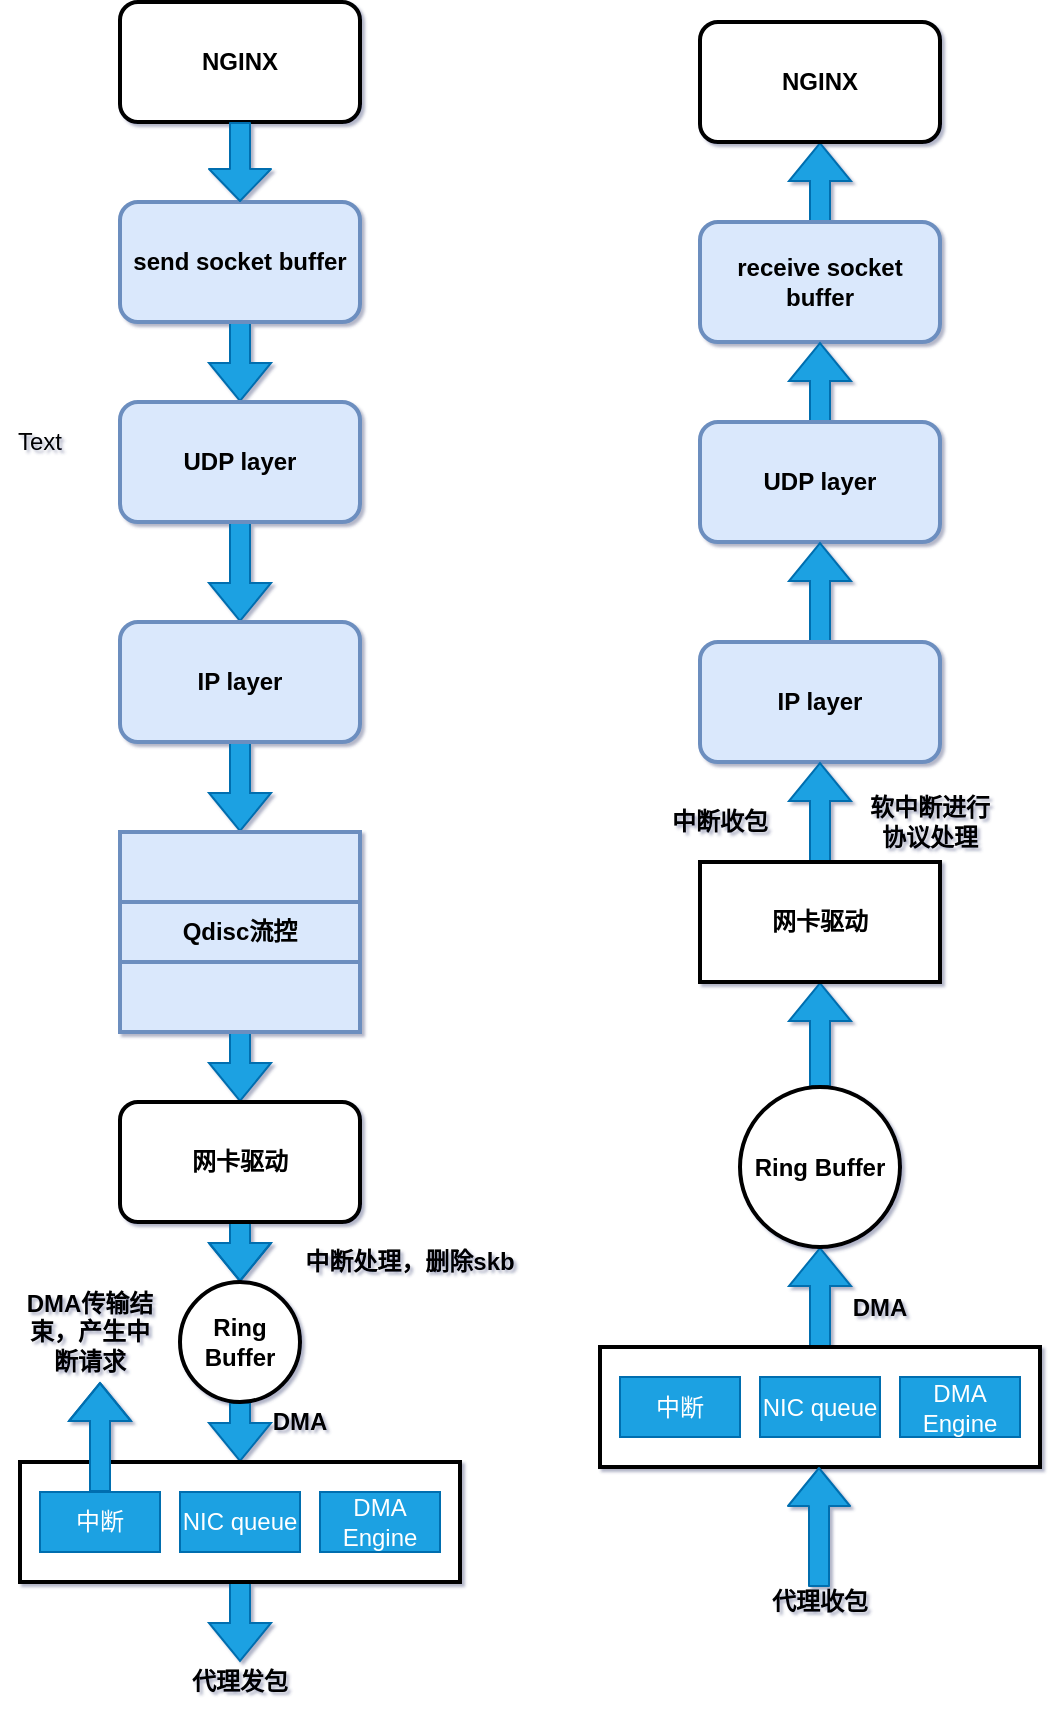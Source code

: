 <mxfile version="15.0.6" type="github">
  <diagram name="Page-1" id="c7558073-3199-34d8-9f00-42111426c3f3">
    <mxGraphModel dx="1580" dy="884" grid="1" gridSize="10" guides="0" tooltips="1" connect="1" arrows="1" fold="1" page="1" pageScale="1" pageWidth="826" pageHeight="1169" background="none" math="0" shadow="1">
      <root>
        <mxCell id="0" />
        <mxCell id="1" parent="0" />
        <mxCell id="e5rQZKcpQOIRYlzECpdS-96" value="&lt;b&gt;NGINX&lt;/b&gt;" style="whiteSpace=wrap;html=1;strokeWidth=2;rounded=1;" vertex="1" parent="1">
          <mxGeometry x="220" y="110" width="120" height="60" as="geometry" />
        </mxCell>
        <mxCell id="e5rQZKcpQOIRYlzECpdS-102" value="" style="edgeStyle=orthogonalEdgeStyle;rounded=0;orthogonalLoop=1;jettySize=auto;html=1;strokeWidth=1;shape=flexArrow;fillColor=#1ba1e2;strokeColor=#006EAF;" edge="1" parent="1" source="e5rQZKcpQOIRYlzECpdS-99" target="e5rQZKcpQOIRYlzECpdS-100">
          <mxGeometry relative="1" as="geometry" />
        </mxCell>
        <mxCell id="e5rQZKcpQOIRYlzECpdS-99" value="&lt;b&gt;send socket buffer&lt;/b&gt;" style="rounded=1;whiteSpace=wrap;html=1;strokeWidth=2;fillColor=#dae8fc;strokeColor=#6c8ebf;" vertex="1" parent="1">
          <mxGeometry x="220" y="210" width="120" height="60" as="geometry" />
        </mxCell>
        <mxCell id="e5rQZKcpQOIRYlzECpdS-104" style="edgeStyle=orthogonalEdgeStyle;shape=flexArrow;rounded=0;orthogonalLoop=1;jettySize=auto;html=1;exitX=0.5;exitY=1;exitDx=0;exitDy=0;entryX=0.5;entryY=0;entryDx=0;entryDy=0;strokeWidth=1;fillColor=#1ba1e2;strokeColor=#006EAF;" edge="1" parent="1" source="e5rQZKcpQOIRYlzECpdS-100" target="e5rQZKcpQOIRYlzECpdS-103">
          <mxGeometry relative="1" as="geometry" />
        </mxCell>
        <mxCell id="e5rQZKcpQOIRYlzECpdS-100" value="&lt;b&gt;UDP layer&lt;/b&gt;" style="rounded=1;whiteSpace=wrap;html=1;strokeWidth=2;fillColor=#dae8fc;strokeColor=#6c8ebf;" vertex="1" parent="1">
          <mxGeometry x="220" y="310" width="120" height="60" as="geometry" />
        </mxCell>
        <mxCell id="e5rQZKcpQOIRYlzECpdS-101" value="" style="shape=flexArrow;endArrow=classic;html=1;exitX=0.5;exitY=1;exitDx=0;exitDy=0;entryX=0.5;entryY=0;entryDx=0;entryDy=0;fillColor=#1ba1e2;strokeColor=#006EAF;strokeWidth=1;endSize=5;startSize=5;" edge="1" parent="1" source="e5rQZKcpQOIRYlzECpdS-96" target="e5rQZKcpQOIRYlzECpdS-99">
          <mxGeometry width="50" height="50" relative="1" as="geometry">
            <mxPoint x="370" y="180" as="sourcePoint" />
            <mxPoint x="380" y="220" as="targetPoint" />
          </mxGeometry>
        </mxCell>
        <mxCell id="e5rQZKcpQOIRYlzECpdS-123" value="" style="edgeStyle=orthogonalEdgeStyle;shape=flexArrow;rounded=0;orthogonalLoop=1;jettySize=auto;html=1;strokeWidth=1;entryX=0.5;entryY=0;entryDx=0;entryDy=0;fillColor=#1ba1e2;strokeColor=#006EAF;" edge="1" parent="1" source="e5rQZKcpQOIRYlzECpdS-103" target="e5rQZKcpQOIRYlzECpdS-106">
          <mxGeometry relative="1" as="geometry" />
        </mxCell>
        <mxCell id="e5rQZKcpQOIRYlzECpdS-103" value="&lt;b&gt;IP layer&lt;/b&gt;" style="rounded=1;whiteSpace=wrap;html=1;strokeWidth=2;fillColor=#dae8fc;strokeColor=#6c8ebf;" vertex="1" parent="1">
          <mxGeometry x="220" y="420" width="120" height="60" as="geometry" />
        </mxCell>
        <mxCell id="e5rQZKcpQOIRYlzECpdS-106" value="" style="rounded=0;whiteSpace=wrap;html=1;strokeWidth=2;fillColor=#dae8fc;strokeColor=#6c8ebf;" vertex="1" parent="1">
          <mxGeometry x="220" y="525" width="120" height="35" as="geometry" />
        </mxCell>
        <mxCell id="e5rQZKcpQOIRYlzECpdS-118" value="" style="rounded=0;whiteSpace=wrap;html=1;strokeWidth=2;fillColor=#dae8fc;strokeColor=#6c8ebf;" vertex="1" parent="1">
          <mxGeometry x="220" y="560" width="120" height="30" as="geometry" />
        </mxCell>
        <mxCell id="e5rQZKcpQOIRYlzECpdS-147" style="edgeStyle=orthogonalEdgeStyle;shape=flexArrow;rounded=0;orthogonalLoop=1;jettySize=auto;html=1;exitX=0.5;exitY=1;exitDx=0;exitDy=0;entryX=0.5;entryY=0;entryDx=0;entryDy=0;strokeWidth=1;fillColor=#1ba1e2;strokeColor=#006EAF;" edge="1" parent="1" source="e5rQZKcpQOIRYlzECpdS-119" target="e5rQZKcpQOIRYlzECpdS-124">
          <mxGeometry relative="1" as="geometry" />
        </mxCell>
        <mxCell id="e5rQZKcpQOIRYlzECpdS-119" value="" style="rounded=0;whiteSpace=wrap;html=1;strokeWidth=2;fillColor=#dae8fc;strokeColor=#6c8ebf;" vertex="1" parent="1">
          <mxGeometry x="220" y="590" width="120" height="35" as="geometry" />
        </mxCell>
        <mxCell id="e5rQZKcpQOIRYlzECpdS-122" value="&lt;b&gt;Qdisc流控&lt;/b&gt;" style="text;html=1;strokeColor=none;fillColor=none;align=center;verticalAlign=middle;whiteSpace=wrap;rounded=0;" vertex="1" parent="1">
          <mxGeometry x="240" y="565" width="80" height="20" as="geometry" />
        </mxCell>
        <mxCell id="e5rQZKcpQOIRYlzECpdS-148" style="edgeStyle=orthogonalEdgeStyle;shape=flexArrow;rounded=0;orthogonalLoop=1;jettySize=auto;html=1;exitX=0.5;exitY=1;exitDx=0;exitDy=0;strokeWidth=1;fillColor=#1ba1e2;strokeColor=#006EAF;" edge="1" parent="1" source="e5rQZKcpQOIRYlzECpdS-124" target="e5rQZKcpQOIRYlzECpdS-127">
          <mxGeometry relative="1" as="geometry" />
        </mxCell>
        <mxCell id="e5rQZKcpQOIRYlzECpdS-124" value="&lt;b&gt;网卡驱动&lt;/b&gt;" style="rounded=1;whiteSpace=wrap;html=1;strokeWidth=2;" vertex="1" parent="1">
          <mxGeometry x="220" y="660" width="120" height="60" as="geometry" />
        </mxCell>
        <mxCell id="e5rQZKcpQOIRYlzECpdS-149" style="edgeStyle=orthogonalEdgeStyle;shape=flexArrow;rounded=0;orthogonalLoop=1;jettySize=auto;html=1;exitX=0.5;exitY=1;exitDx=0;exitDy=0;entryX=0.5;entryY=0;entryDx=0;entryDy=0;strokeWidth=1;fillColor=#1ba1e2;strokeColor=#006EAF;" edge="1" parent="1" source="e5rQZKcpQOIRYlzECpdS-127" target="e5rQZKcpQOIRYlzECpdS-128">
          <mxGeometry relative="1" as="geometry" />
        </mxCell>
        <mxCell id="e5rQZKcpQOIRYlzECpdS-127" value="&lt;b&gt;Ring Buffer&lt;/b&gt;" style="ellipse;whiteSpace=wrap;html=1;aspect=fixed;rounded=1;strokeWidth=2;" vertex="1" parent="1">
          <mxGeometry x="250" y="750" width="60" height="60" as="geometry" />
        </mxCell>
        <mxCell id="e5rQZKcpQOIRYlzECpdS-175" style="edgeStyle=orthogonalEdgeStyle;shape=flexArrow;rounded=0;orthogonalLoop=1;jettySize=auto;html=1;exitX=0.5;exitY=1;exitDx=0;exitDy=0;strokeWidth=1;fillColor=#1ba1e2;strokeColor=#006EAF;" edge="1" parent="1" source="e5rQZKcpQOIRYlzECpdS-128" target="e5rQZKcpQOIRYlzECpdS-176">
          <mxGeometry relative="1" as="geometry">
            <mxPoint x="280" y="940" as="targetPoint" />
          </mxGeometry>
        </mxCell>
        <mxCell id="e5rQZKcpQOIRYlzECpdS-128" value="" style="rounded=0;whiteSpace=wrap;html=1;strokeWidth=2;" vertex="1" parent="1">
          <mxGeometry x="170" y="840" width="220" height="60" as="geometry" />
        </mxCell>
        <mxCell id="e5rQZKcpQOIRYlzECpdS-151" style="edgeStyle=orthogonalEdgeStyle;shape=flexArrow;rounded=0;orthogonalLoop=1;jettySize=auto;html=1;exitX=0.5;exitY=0;exitDx=0;exitDy=0;strokeWidth=1;fillColor=#1ba1e2;strokeColor=#006EAF;" edge="1" parent="1" source="e5rQZKcpQOIRYlzECpdS-129">
          <mxGeometry relative="1" as="geometry">
            <mxPoint x="210" y="800" as="targetPoint" />
          </mxGeometry>
        </mxCell>
        <mxCell id="e5rQZKcpQOIRYlzECpdS-129" value="中断" style="text;html=1;strokeColor=#006EAF;fillColor=#1ba1e2;align=center;verticalAlign=middle;whiteSpace=wrap;rounded=0;fontColor=#ffffff;" vertex="1" parent="1">
          <mxGeometry x="180" y="855" width="60" height="30" as="geometry" />
        </mxCell>
        <mxCell id="e5rQZKcpQOIRYlzECpdS-132" value="NIC queue" style="text;html=1;strokeColor=#006EAF;fillColor=#1ba1e2;align=center;verticalAlign=middle;whiteSpace=wrap;rounded=0;fontColor=#ffffff;" vertex="1" parent="1">
          <mxGeometry x="250" y="855" width="60" height="30" as="geometry" />
        </mxCell>
        <mxCell id="e5rQZKcpQOIRYlzECpdS-133" value="DMA Engine" style="text;html=1;strokeColor=#006EAF;fillColor=#1ba1e2;align=center;verticalAlign=middle;whiteSpace=wrap;rounded=0;fontColor=#ffffff;" vertex="1" parent="1">
          <mxGeometry x="320" y="855" width="60" height="30" as="geometry" />
        </mxCell>
        <mxCell id="e5rQZKcpQOIRYlzECpdS-154" value="" style="edgeStyle=orthogonalEdgeStyle;shape=flexArrow;rounded=0;orthogonalLoop=1;jettySize=auto;html=1;strokeWidth=1;fillColor=#1ba1e2;strokeColor=#006EAF;" edge="1" parent="1" source="e5rQZKcpQOIRYlzECpdS-135" target="e5rQZKcpQOIRYlzECpdS-139">
          <mxGeometry relative="1" as="geometry" />
        </mxCell>
        <mxCell id="e5rQZKcpQOIRYlzECpdS-135" value="" style="rounded=0;whiteSpace=wrap;html=1;strokeWidth=2;" vertex="1" parent="1">
          <mxGeometry x="460" y="782.5" width="220" height="60" as="geometry" />
        </mxCell>
        <mxCell id="e5rQZKcpQOIRYlzECpdS-136" value="中断" style="text;html=1;strokeColor=#006EAF;fillColor=#1ba1e2;align=center;verticalAlign=middle;whiteSpace=wrap;rounded=0;fontColor=#ffffff;" vertex="1" parent="1">
          <mxGeometry x="470" y="797.5" width="60" height="30" as="geometry" />
        </mxCell>
        <mxCell id="e5rQZKcpQOIRYlzECpdS-137" value="NIC queue" style="text;html=1;strokeColor=#006EAF;fillColor=#1ba1e2;align=center;verticalAlign=middle;whiteSpace=wrap;rounded=0;fontColor=#ffffff;" vertex="1" parent="1">
          <mxGeometry x="540" y="797.5" width="60" height="30" as="geometry" />
        </mxCell>
        <mxCell id="e5rQZKcpQOIRYlzECpdS-138" value="DMA Engine" style="text;html=1;strokeColor=#006EAF;fillColor=#1ba1e2;align=center;verticalAlign=middle;whiteSpace=wrap;rounded=0;fontColor=#ffffff;" vertex="1" parent="1">
          <mxGeometry x="610" y="797.5" width="60" height="30" as="geometry" />
        </mxCell>
        <mxCell id="e5rQZKcpQOIRYlzECpdS-170" style="edgeStyle=orthogonalEdgeStyle;shape=flexArrow;rounded=0;orthogonalLoop=1;jettySize=auto;html=1;exitX=0.5;exitY=0;exitDx=0;exitDy=0;entryX=0.5;entryY=1;entryDx=0;entryDy=0;strokeWidth=1;fillColor=#1ba1e2;strokeColor=#006EAF;" edge="1" parent="1" source="e5rQZKcpQOIRYlzECpdS-139" target="e5rQZKcpQOIRYlzECpdS-167">
          <mxGeometry relative="1" as="geometry" />
        </mxCell>
        <mxCell id="e5rQZKcpQOIRYlzECpdS-139" value="&lt;b&gt;Ring Buffer&lt;/b&gt;" style="ellipse;whiteSpace=wrap;html=1;aspect=fixed;rounded=1;strokeWidth=2;" vertex="1" parent="1">
          <mxGeometry x="530" y="652.5" width="80" height="80" as="geometry" />
        </mxCell>
        <mxCell id="e5rQZKcpQOIRYlzECpdS-158" value="" style="edgeStyle=orthogonalEdgeStyle;shape=flexArrow;rounded=0;orthogonalLoop=1;jettySize=auto;html=1;strokeWidth=1;fillColor=#1ba1e2;strokeColor=#006EAF;" edge="1" parent="1" source="e5rQZKcpQOIRYlzECpdS-141" target="e5rQZKcpQOIRYlzECpdS-146">
          <mxGeometry relative="1" as="geometry" />
        </mxCell>
        <mxCell id="e5rQZKcpQOIRYlzECpdS-141" value="&lt;b&gt;receive socket buffer&lt;/b&gt;" style="rounded=1;whiteSpace=wrap;html=1;strokeWidth=2;fillColor=#dae8fc;strokeColor=#6c8ebf;" vertex="1" parent="1">
          <mxGeometry x="510" y="220" width="120" height="60" as="geometry" />
        </mxCell>
        <mxCell id="e5rQZKcpQOIRYlzECpdS-157" value="" style="edgeStyle=orthogonalEdgeStyle;shape=flexArrow;rounded=0;orthogonalLoop=1;jettySize=auto;html=1;strokeWidth=1;fillColor=#1ba1e2;strokeColor=#006EAF;" edge="1" parent="1" source="e5rQZKcpQOIRYlzECpdS-143" target="e5rQZKcpQOIRYlzECpdS-141">
          <mxGeometry relative="1" as="geometry" />
        </mxCell>
        <mxCell id="e5rQZKcpQOIRYlzECpdS-143" value="&lt;b&gt;UDP layer&lt;/b&gt;" style="rounded=1;whiteSpace=wrap;html=1;strokeWidth=2;fillColor=#dae8fc;strokeColor=#6c8ebf;" vertex="1" parent="1">
          <mxGeometry x="510" y="320" width="120" height="60" as="geometry" />
        </mxCell>
        <mxCell id="e5rQZKcpQOIRYlzECpdS-156" value="" style="edgeStyle=orthogonalEdgeStyle;shape=flexArrow;rounded=0;orthogonalLoop=1;jettySize=auto;html=1;strokeWidth=1;fillColor=#1ba1e2;strokeColor=#006EAF;" edge="1" parent="1" source="e5rQZKcpQOIRYlzECpdS-145" target="e5rQZKcpQOIRYlzECpdS-143">
          <mxGeometry relative="1" as="geometry" />
        </mxCell>
        <mxCell id="e5rQZKcpQOIRYlzECpdS-145" value="&lt;b&gt;IP layer&lt;/b&gt;" style="rounded=1;whiteSpace=wrap;html=1;strokeWidth=2;fillColor=#dae8fc;strokeColor=#6c8ebf;" vertex="1" parent="1">
          <mxGeometry x="510" y="430" width="120" height="60" as="geometry" />
        </mxCell>
        <mxCell id="e5rQZKcpQOIRYlzECpdS-146" value="&lt;b&gt;NGINX&lt;/b&gt;" style="whiteSpace=wrap;html=1;strokeWidth=2;rounded=1;" vertex="1" parent="1">
          <mxGeometry x="510" y="120" width="120" height="60" as="geometry" />
        </mxCell>
        <mxCell id="e5rQZKcpQOIRYlzECpdS-150" value="&lt;b&gt;中断处理，删除skb&lt;/b&gt;" style="text;html=1;strokeColor=none;fillColor=none;align=center;verticalAlign=middle;whiteSpace=wrap;rounded=0;" vertex="1" parent="1">
          <mxGeometry x="310" y="730" width="110" height="20" as="geometry" />
        </mxCell>
        <mxCell id="e5rQZKcpQOIRYlzECpdS-152" value="&lt;b&gt;DMA传输结束，产生中断请求&lt;/b&gt;" style="text;html=1;strokeColor=none;fillColor=none;align=center;verticalAlign=middle;whiteSpace=wrap;rounded=0;" vertex="1" parent="1">
          <mxGeometry x="170" y="750" width="70" height="50" as="geometry" />
        </mxCell>
        <mxCell id="e5rQZKcpQOIRYlzECpdS-160" value="&lt;b&gt;DMA&lt;/b&gt;" style="text;html=1;strokeColor=none;fillColor=none;align=center;verticalAlign=middle;whiteSpace=wrap;rounded=0;" vertex="1" parent="1">
          <mxGeometry x="290" y="810" width="40" height="20" as="geometry" />
        </mxCell>
        <mxCell id="e5rQZKcpQOIRYlzECpdS-161" value="&lt;b&gt;DMA&lt;/b&gt;" style="text;html=1;strokeColor=none;fillColor=none;align=center;verticalAlign=middle;whiteSpace=wrap;rounded=0;" vertex="1" parent="1">
          <mxGeometry x="580" y="752.5" width="40" height="20" as="geometry" />
        </mxCell>
        <mxCell id="e5rQZKcpQOIRYlzECpdS-166" value="" style="shape=flexArrow;endArrow=classic;html=1;strokeWidth=1;fillColor=#1ba1e2;strokeColor=#006EAF;" edge="1" parent="1">
          <mxGeometry width="50" height="50" relative="1" as="geometry">
            <mxPoint x="569.5" y="902.5" as="sourcePoint" />
            <mxPoint x="569.5" y="842.5" as="targetPoint" />
          </mxGeometry>
        </mxCell>
        <mxCell id="e5rQZKcpQOIRYlzECpdS-171" style="edgeStyle=orthogonalEdgeStyle;shape=flexArrow;rounded=0;orthogonalLoop=1;jettySize=auto;html=1;exitX=0.5;exitY=0;exitDx=0;exitDy=0;entryX=0.5;entryY=1;entryDx=0;entryDy=0;strokeWidth=1;fillColor=#1ba1e2;strokeColor=#006EAF;" edge="1" parent="1" source="e5rQZKcpQOIRYlzECpdS-167" target="e5rQZKcpQOIRYlzECpdS-145">
          <mxGeometry relative="1" as="geometry" />
        </mxCell>
        <mxCell id="e5rQZKcpQOIRYlzECpdS-167" value="&lt;b&gt;网卡驱动&lt;/b&gt;" style="rounded=1;whiteSpace=wrap;html=1;strokeWidth=2;arcSize=0;" vertex="1" parent="1">
          <mxGeometry x="510" y="540" width="120" height="60" as="geometry" />
        </mxCell>
        <mxCell id="e5rQZKcpQOIRYlzECpdS-174" value="&lt;b&gt;代理收包&lt;/b&gt;" style="text;html=1;strokeColor=none;fillColor=none;align=center;verticalAlign=middle;whiteSpace=wrap;rounded=0;" vertex="1" parent="1">
          <mxGeometry x="530" y="900" width="80" height="20" as="geometry" />
        </mxCell>
        <mxCell id="e5rQZKcpQOIRYlzECpdS-176" value="&lt;b&gt;代理发包&lt;/b&gt;" style="text;html=1;strokeColor=none;fillColor=none;align=center;verticalAlign=middle;whiteSpace=wrap;rounded=0;" vertex="1" parent="1">
          <mxGeometry x="250" y="940" width="60" height="20" as="geometry" />
        </mxCell>
        <mxCell id="e5rQZKcpQOIRYlzECpdS-177" value="&lt;b&gt;中断收包&lt;/b&gt;" style="text;html=1;strokeColor=none;fillColor=none;align=center;verticalAlign=middle;whiteSpace=wrap;rounded=0;" vertex="1" parent="1">
          <mxGeometry x="480" y="510" width="80" height="20" as="geometry" />
        </mxCell>
        <mxCell id="e5rQZKcpQOIRYlzECpdS-178" value="&lt;b&gt;软中断进行协议处理&lt;/b&gt;" style="text;html=1;strokeColor=none;fillColor=none;align=center;verticalAlign=middle;whiteSpace=wrap;rounded=0;" vertex="1" parent="1">
          <mxGeometry x="590" y="510" width="70" height="20" as="geometry" />
        </mxCell>
        <mxCell id="e5rQZKcpQOIRYlzECpdS-180" value="Text" style="text;html=1;strokeColor=none;fillColor=none;align=center;verticalAlign=middle;whiteSpace=wrap;rounded=0;" vertex="1" parent="1">
          <mxGeometry x="160" y="320" width="40" height="20" as="geometry" />
        </mxCell>
      </root>
    </mxGraphModel>
  </diagram>
</mxfile>
